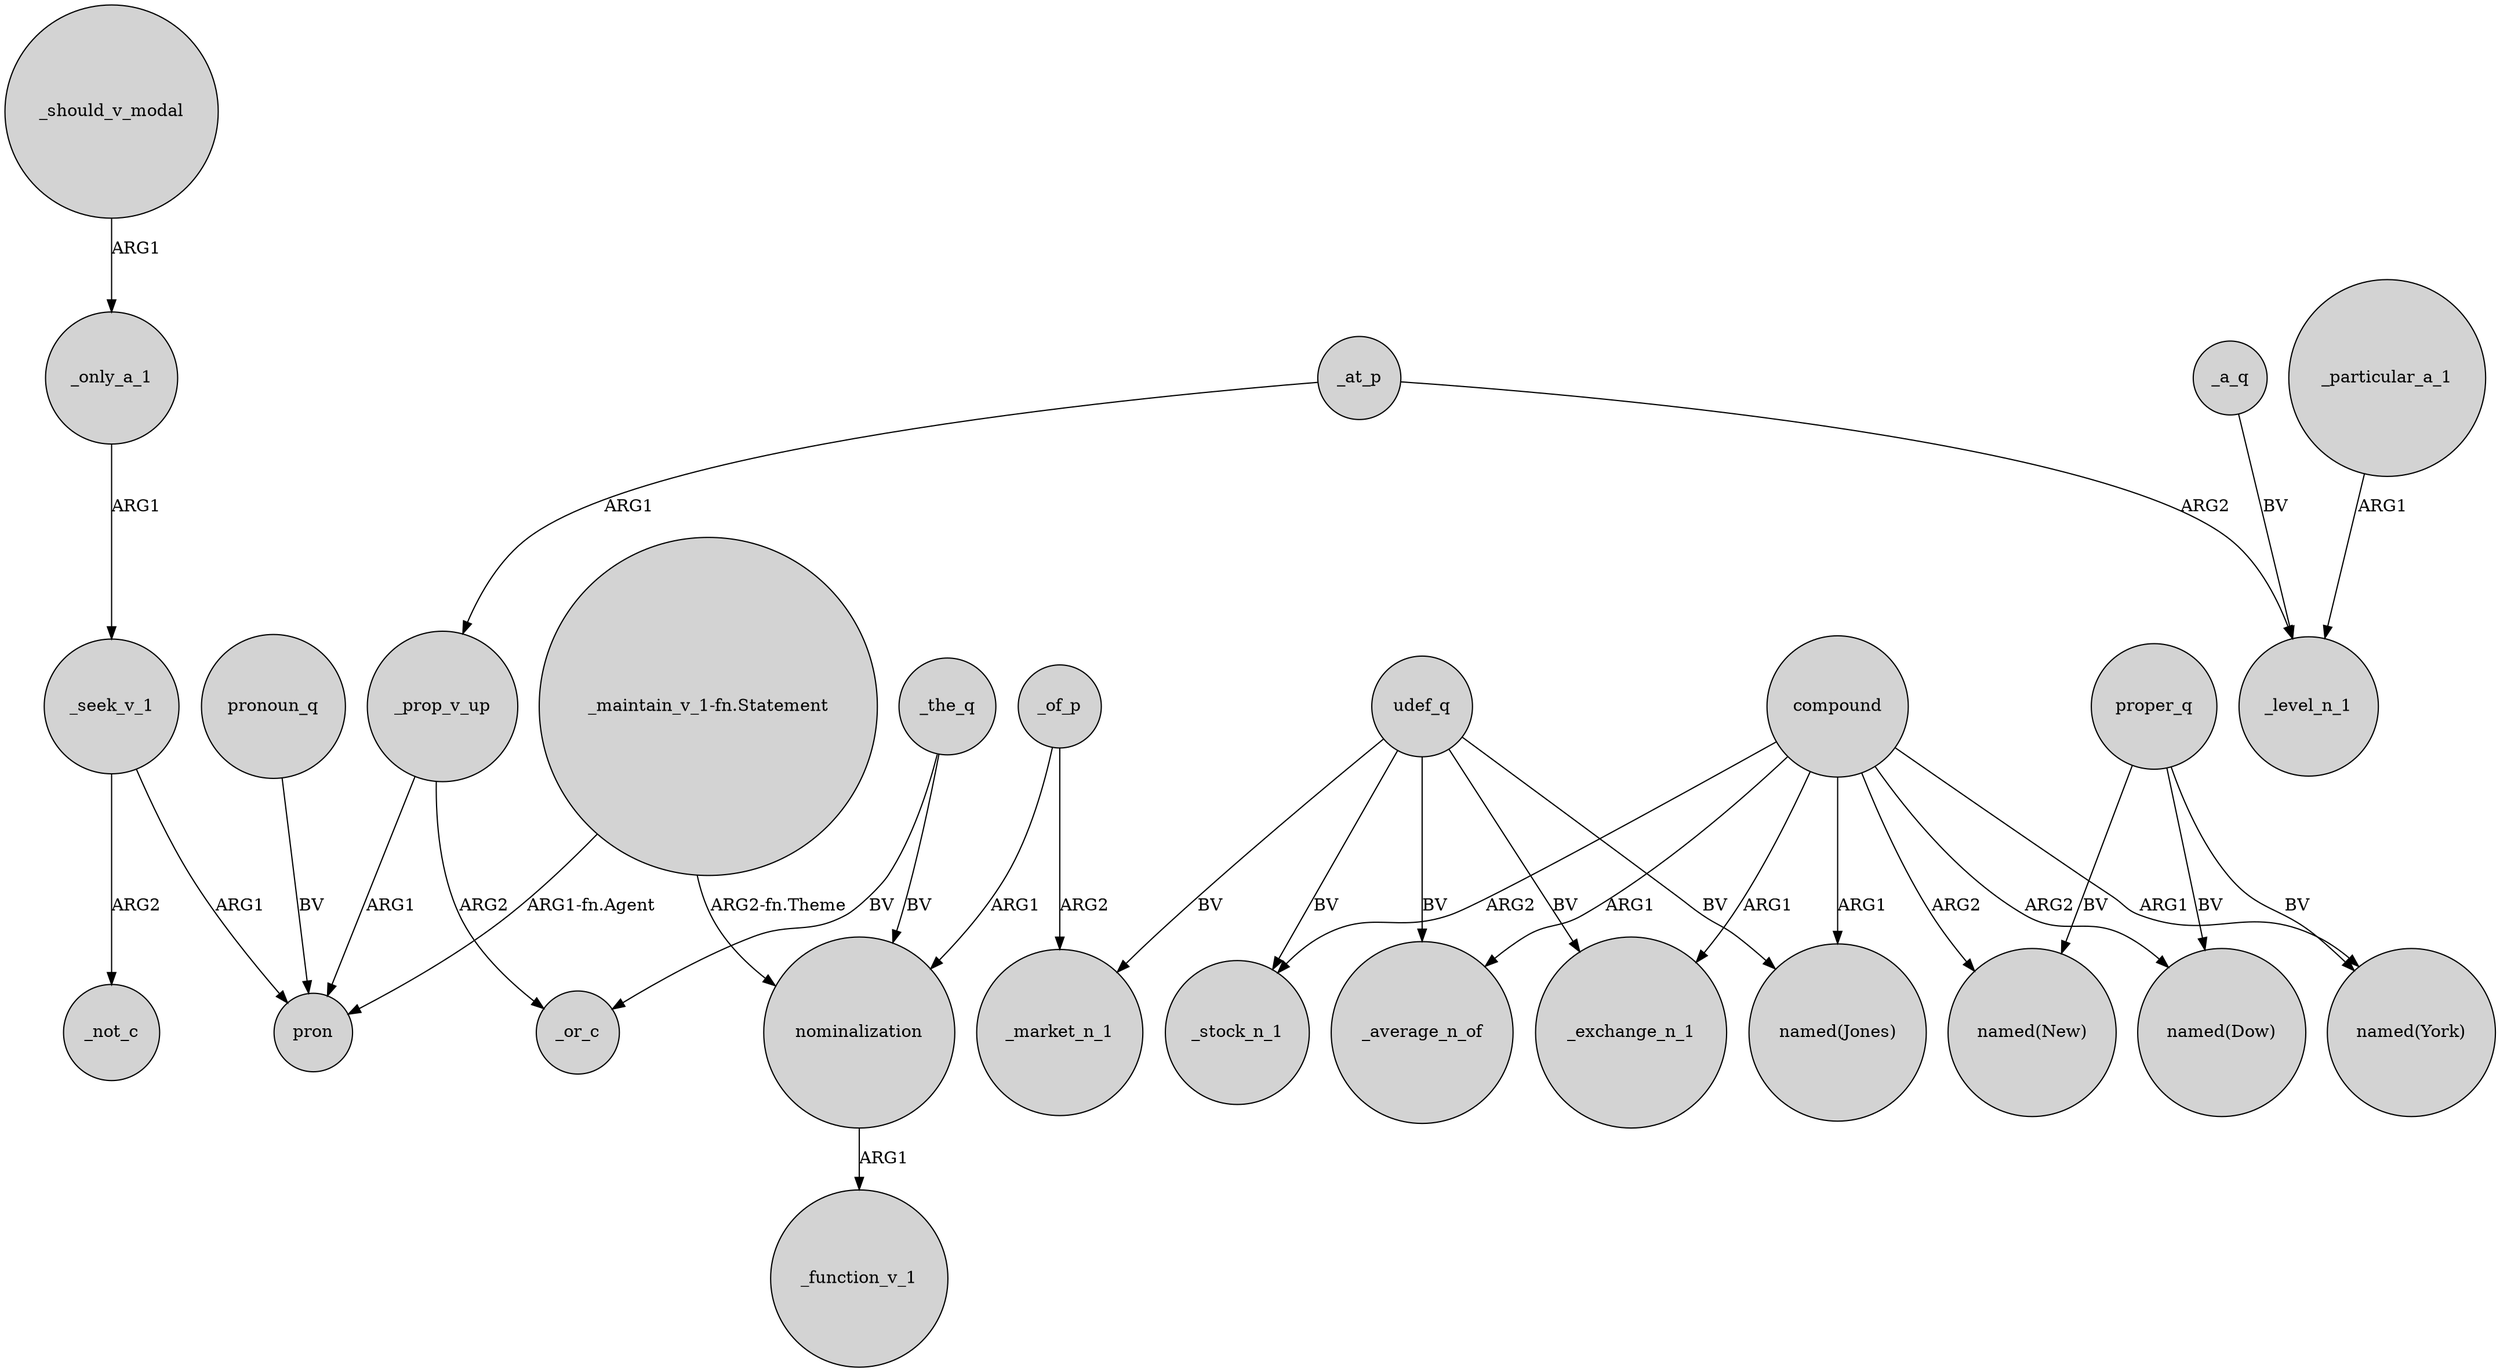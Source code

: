 digraph {
	node [shape=circle style=filled]
	_the_q -> _or_c [label=BV]
	compound -> "named(New)" [label=ARG2]
	_only_a_1 -> _seek_v_1 [label=ARG1]
	compound -> "named(Dow)" [label=ARG2]
	udef_q -> _average_n_of [label=BV]
	proper_q -> "named(New)" [label=BV]
	proper_q -> "named(Dow)" [label=BV]
	udef_q -> "named(Jones)" [label=BV]
	udef_q -> _market_n_1 [label=BV]
	_prop_v_up -> _or_c [label=ARG2]
	_of_p -> nominalization [label=ARG1]
	compound -> _average_n_of [label=ARG1]
	_of_p -> _market_n_1 [label=ARG2]
	_a_q -> _level_n_1 [label=BV]
	compound -> _stock_n_1 [label=ARG2]
	pronoun_q -> pron [label=BV]
	udef_q -> _stock_n_1 [label=BV]
	compound -> "named(York)" [label=ARG1]
	compound -> _exchange_n_1 [label=ARG1]
	_seek_v_1 -> pron [label=ARG1]
	_prop_v_up -> pron [label=ARG1]
	"_maintain_v_1-fn.Statement" -> pron [label="ARG1-fn.Agent"]
	_at_p -> _level_n_1 [label=ARG2]
	"_maintain_v_1-fn.Statement" -> nominalization [label="ARG2-fn.Theme"]
	udef_q -> _exchange_n_1 [label=BV]
	_particular_a_1 -> _level_n_1 [label=ARG1]
	_should_v_modal -> _only_a_1 [label=ARG1]
	proper_q -> "named(York)" [label=BV]
	compound -> "named(Jones)" [label=ARG1]
	_seek_v_1 -> _not_c [label=ARG2]
	_at_p -> _prop_v_up [label=ARG1]
	_the_q -> nominalization [label=BV]
	nominalization -> _function_v_1 [label=ARG1]
}
